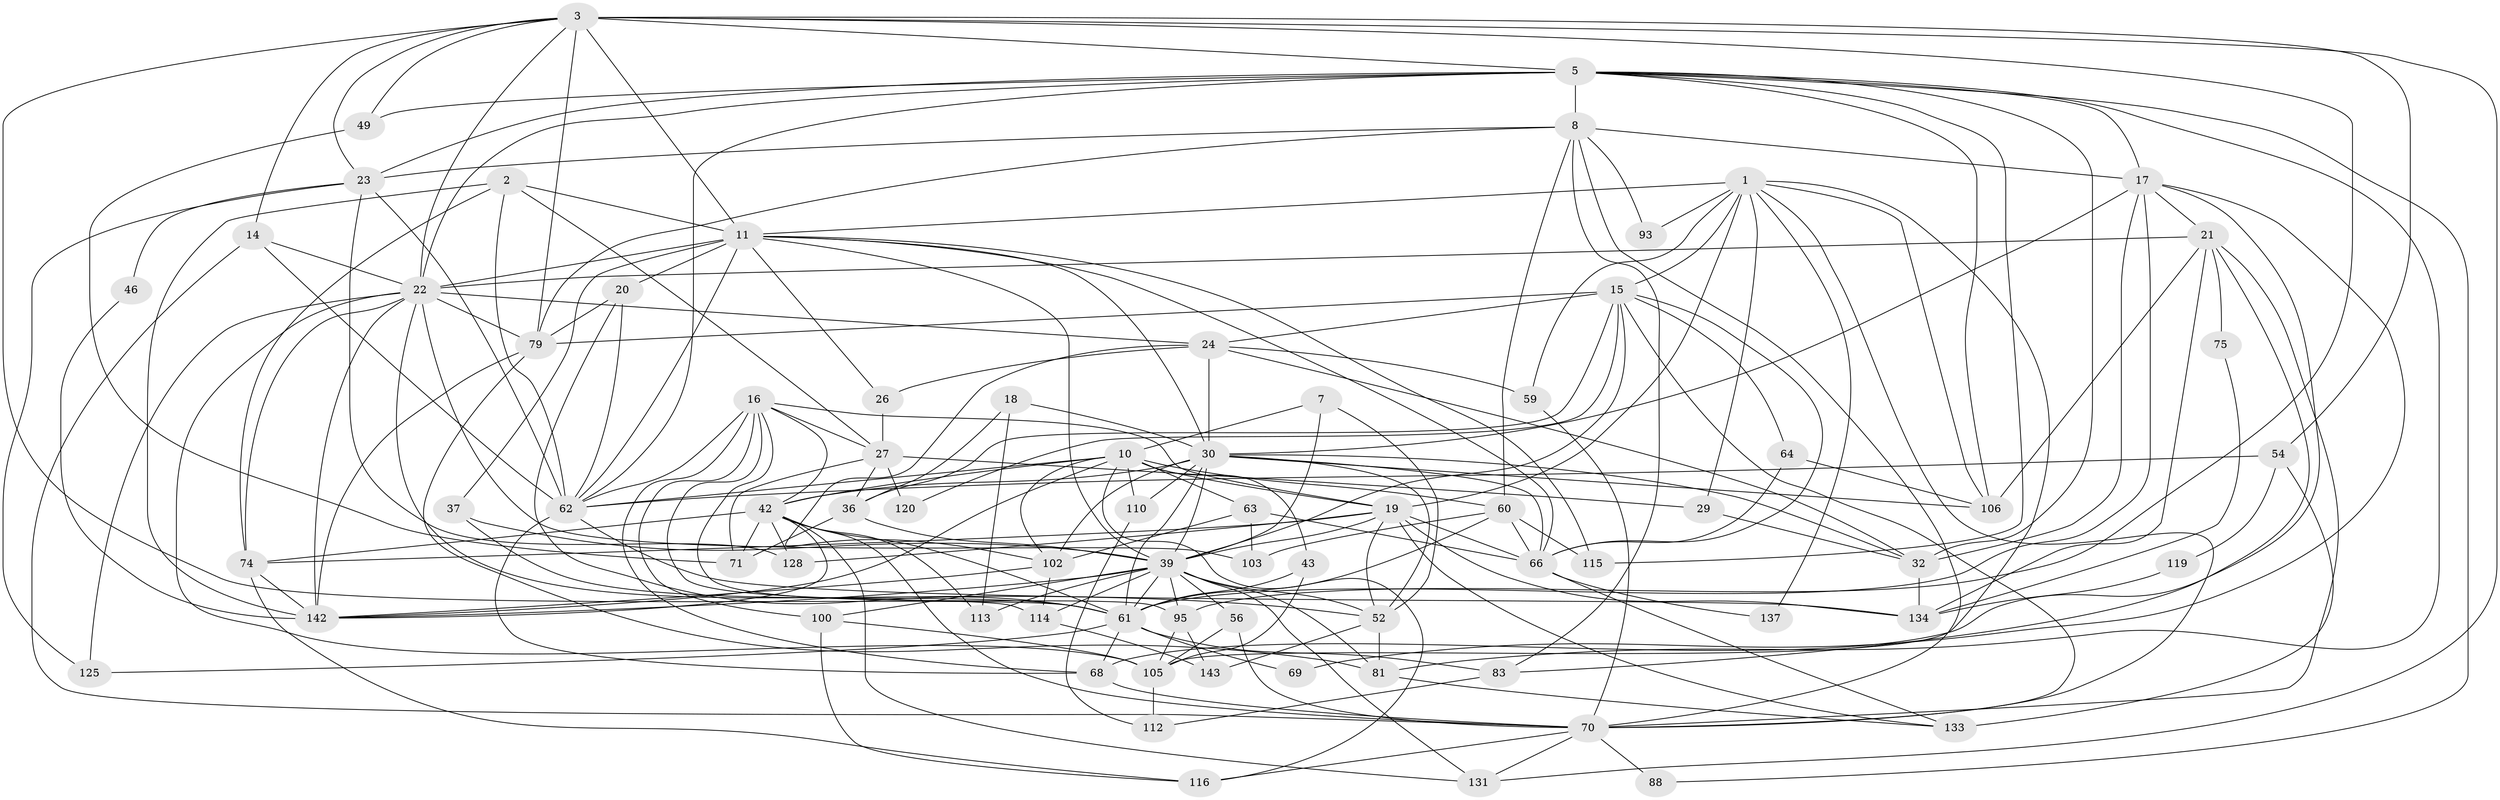 // original degree distribution, {4: 0.30201342281879195, 5: 0.15436241610738255, 6: 0.087248322147651, 2: 0.10067114093959731, 3: 0.30201342281879195, 7: 0.040268456375838924, 8: 0.013422818791946308}
// Generated by graph-tools (version 1.1) at 2025/18/03/04/25 18:18:43]
// undirected, 74 vertices, 215 edges
graph export_dot {
graph [start="1"]
  node [color=gray90,style=filled];
  1 [super="+12+44"];
  2;
  3 [super="+4+104"];
  5 [super="+9+34+76"];
  7;
  8 [super="+13"];
  10 [super="+129+25"];
  11 [super="+47"];
  14;
  15 [super="+33"];
  16 [super="+57+58"];
  17 [super="+48"];
  18;
  19 [super="+72+38"];
  20;
  21 [super="+28"];
  22 [super="+136+73+35"];
  23 [super="+118"];
  24 [super="+31"];
  26;
  27 [super="+92"];
  29;
  30 [super="+53+82"];
  32;
  36 [super="+65"];
  37;
  39 [super="+50+45+41"];
  42 [super="+55"];
  43;
  46;
  49;
  52 [super="+127+90"];
  54;
  56;
  59;
  60 [super="+126"];
  61 [super="+94"];
  62 [super="+77+132+86"];
  63;
  64 [super="+91"];
  66 [super="+141"];
  68 [super="+139"];
  69;
  70 [super="+84"];
  71;
  74 [super="+135"];
  75;
  79 [super="+140"];
  81 [super="+144"];
  83 [super="+96"];
  88;
  93;
  95 [super="+123"];
  100;
  102 [super="+122"];
  103;
  105 [super="+148"];
  106;
  110;
  112;
  113;
  114;
  115;
  116;
  119;
  120;
  125 [super="+130"];
  128;
  131 [super="+138"];
  133;
  134;
  137;
  142 [super="+147"];
  143;
  1 -- 105;
  1 -- 59;
  1 -- 93 [weight=2];
  1 -- 70;
  1 -- 137;
  1 -- 106;
  1 -- 29;
  1 -- 15;
  1 -- 11;
  1 -- 19;
  2 -- 142;
  2 -- 27;
  2 -- 74;
  2 -- 62;
  2 -- 11;
  3 -- 79;
  3 -- 22;
  3 -- 49;
  3 -- 131;
  3 -- 54;
  3 -- 61;
  3 -- 14;
  3 -- 95 [weight=2];
  3 -- 11;
  3 -- 23;
  3 -- 5;
  5 -- 62;
  5 -- 106;
  5 -- 49;
  5 -- 22;
  5 -- 8;
  5 -- 23 [weight=2];
  5 -- 32;
  5 -- 17;
  5 -- 81;
  5 -- 115;
  5 -- 88;
  7 -- 52;
  7 -- 39;
  7 -- 10;
  8 -- 79;
  8 -- 83;
  8 -- 93;
  8 -- 60;
  8 -- 70;
  8 -- 17;
  8 -- 23;
  10 -- 110;
  10 -- 102;
  10 -- 43;
  10 -- 142;
  10 -- 116;
  10 -- 60;
  10 -- 63;
  10 -- 42;
  10 -- 62;
  10 -- 19;
  11 -- 37;
  11 -- 115;
  11 -- 39;
  11 -- 66;
  11 -- 20;
  11 -- 22;
  11 -- 26;
  11 -- 30;
  11 -- 62;
  14 -- 62;
  14 -- 22;
  14 -- 70;
  15 -- 36;
  15 -- 64;
  15 -- 66;
  15 -- 120;
  15 -- 79;
  15 -- 70;
  15 -- 39;
  15 -- 24;
  16 -- 42;
  16 -- 68;
  16 -- 62;
  16 -- 27;
  16 -- 19;
  16 -- 114;
  16 -- 100;
  16 -- 95;
  17 -- 68;
  17 -- 32;
  17 -- 69;
  17 -- 61;
  17 -- 30;
  17 -- 21;
  18 -- 30;
  18 -- 113;
  18 -- 36;
  19 -- 133;
  19 -- 66;
  19 -- 52;
  19 -- 74;
  19 -- 39;
  19 -- 128;
  19 -- 134;
  20 -- 61;
  20 -- 62;
  20 -- 79;
  21 -- 134;
  21 -- 83;
  21 -- 22;
  21 -- 70;
  21 -- 106;
  21 -- 75;
  22 -- 103;
  22 -- 24;
  22 -- 142 [weight=2];
  22 -- 74;
  22 -- 125;
  22 -- 105;
  22 -- 52;
  22 -- 79;
  23 -- 62;
  23 -- 128;
  23 -- 125;
  23 -- 46;
  24 -- 102;
  24 -- 30;
  24 -- 32;
  24 -- 26;
  24 -- 59;
  26 -- 27;
  27 -- 36;
  27 -- 71;
  27 -- 120;
  27 -- 29;
  29 -- 32;
  30 -- 66;
  30 -- 32;
  30 -- 110;
  30 -- 52;
  30 -- 106;
  30 -- 39;
  30 -- 42;
  30 -- 61;
  30 -- 102;
  32 -- 134;
  36 -- 71;
  36 -- 39;
  37 -- 61;
  37 -- 39;
  39 -- 100;
  39 -- 142;
  39 -- 114;
  39 -- 56;
  39 -- 61;
  39 -- 95;
  39 -- 131;
  39 -- 81;
  39 -- 113;
  39 -- 52;
  42 -- 74;
  42 -- 131;
  42 -- 128;
  42 -- 70;
  42 -- 71;
  42 -- 113;
  42 -- 61 [weight=2];
  42 -- 142;
  43 -- 105;
  43 -- 61;
  46 -- 142;
  49 -- 71;
  52 -- 143;
  52 -- 81;
  54 -- 133;
  54 -- 62;
  54 -- 119;
  56 -- 70 [weight=2];
  56 -- 105;
  59 -- 70 [weight=2];
  60 -- 103;
  60 -- 115;
  60 -- 66;
  60 -- 61;
  61 -- 69;
  61 -- 83;
  61 -- 125;
  61 -- 68 [weight=2];
  62 -- 134;
  62 -- 68;
  63 -- 66;
  63 -- 102;
  63 -- 103;
  64 -- 106;
  64 -- 66;
  66 -- 137;
  66 -- 133;
  68 -- 70;
  70 -- 131;
  70 -- 88;
  70 -- 116;
  74 -- 116;
  74 -- 142;
  75 -- 134;
  79 -- 142;
  79 -- 81;
  81 -- 133;
  83 -- 112;
  95 -- 105;
  95 -- 143;
  100 -- 105;
  100 -- 116;
  102 -- 114;
  102 -- 142;
  105 -- 112;
  110 -- 112;
  114 -- 143;
  119 -- 134;
}
